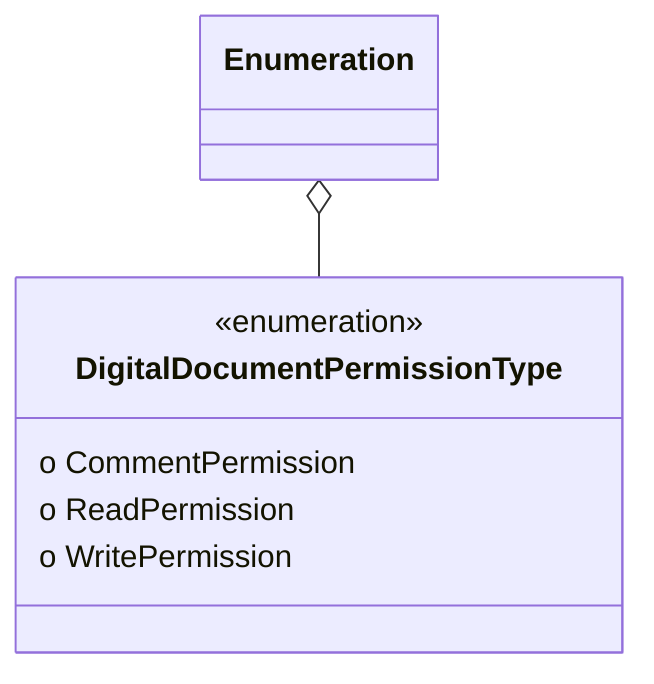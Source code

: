 classDiagram
Enumeration o-- DigitalDocumentPermissionType
  class DigitalDocumentPermissionType {
<<enumeration>>
  o CommentPermission
  o ReadPermission
  o WritePermission
}